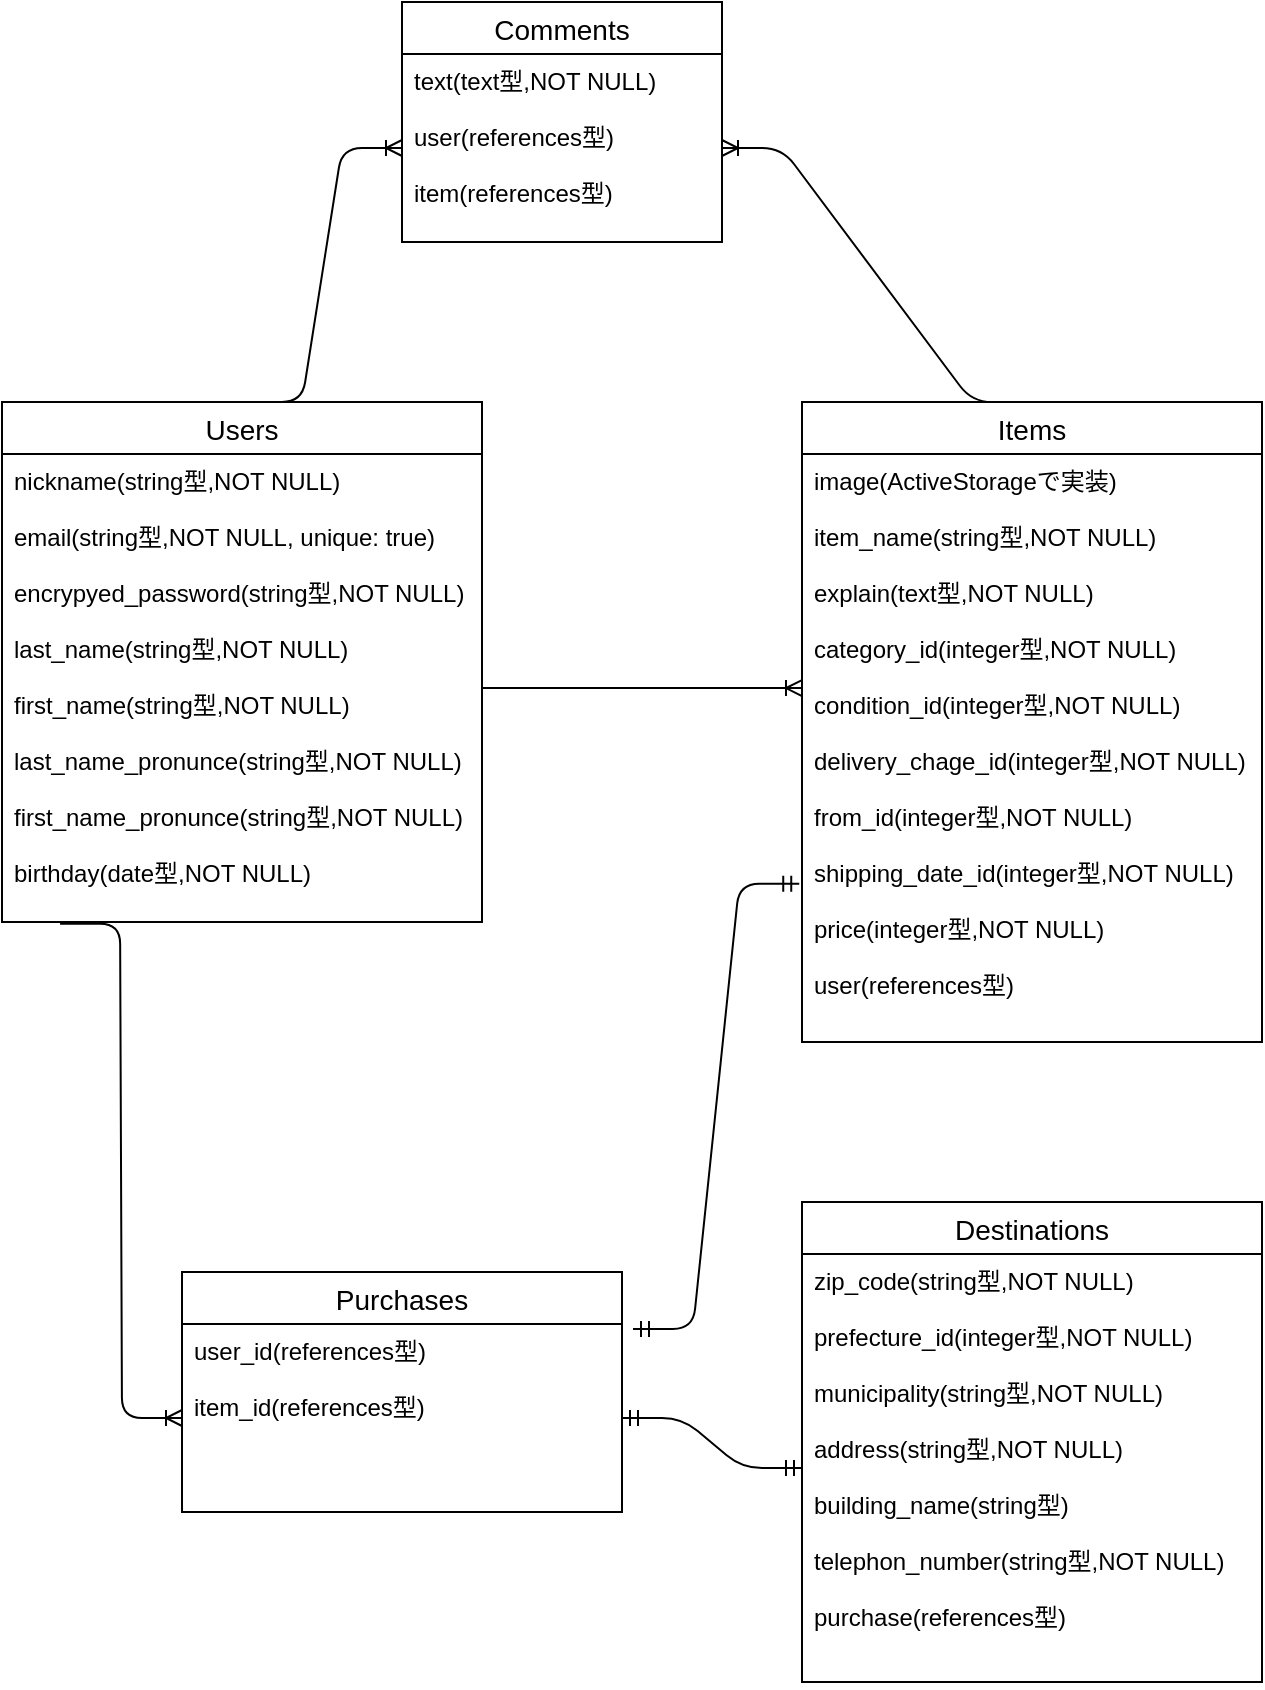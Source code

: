 <mxfile>
    <diagram id="BxGEnJKdpjkopbx9nkO2" name="ページ1">
        <mxGraphModel dx="669" dy="478" grid="1" gridSize="10" guides="1" tooltips="1" connect="1" arrows="1" fold="1" page="1" pageScale="1" pageWidth="827" pageHeight="1169" math="0" shadow="0">
            <root>
                <mxCell id="0"/>
                <mxCell id="1" parent="0"/>
                <mxCell id="13" value="Users" style="swimlane;fontStyle=0;childLayout=stackLayout;horizontal=1;startSize=26;horizontalStack=0;resizeParent=1;resizeParentMax=0;resizeLast=0;collapsible=1;marginBottom=0;align=center;fontSize=14;" vertex="1" parent="1">
                    <mxGeometry y="240" width="240" height="260" as="geometry">
                        <mxRectangle y="240" width="50" height="26" as="alternateBounds"/>
                    </mxGeometry>
                </mxCell>
                <mxCell id="14" value="nickname(string型,NOT NULL)&#10;&#10;email(string型,NOT NULL, unique: true)&#10;&#10;encrypyed_password(string型,NOT NULL)&#10;&#10;last_name(string型,NOT NULL)&#10;&#10;first_name(string型,NOT NULL)&#10;&#10;last_name_pronunce(string型,NOT NULL)&#10;&#10;first_name_pronunce(string型,NOT NULL)&#10;&#10;birthday(date型,NOT NULL)" style="text;strokeColor=none;fillColor=none;spacingLeft=4;spacingRight=4;overflow=hidden;rotatable=0;points=[[0,0.5],[1,0.5]];portConstraint=eastwest;fontSize=12;" vertex="1" parent="13">
                    <mxGeometry y="26" width="240" height="234" as="geometry"/>
                </mxCell>
                <mxCell id="17" value="Items" style="swimlane;fontStyle=0;childLayout=stackLayout;horizontal=1;startSize=26;horizontalStack=0;resizeParent=1;resizeParentMax=0;resizeLast=0;collapsible=1;marginBottom=0;align=center;fontSize=14;" vertex="1" parent="1">
                    <mxGeometry x="400" y="240" width="230" height="320" as="geometry">
                        <mxRectangle y="240" width="50" height="26" as="alternateBounds"/>
                    </mxGeometry>
                </mxCell>
                <mxCell id="18" value="image(ActiveStorageで実装)&#10;&#10;item_name(string型,NOT NULL)&#10;&#10;explain(text型,NOT NULL)&#10;&#10;category_id(integer型,NOT NULL)&#10;&#10;condition_id(integer型,NOT NULL)&#10;&#10;delivery_chage_id(integer型,NOT NULL)&#10;&#10;from_id(integer型,NOT NULL)&#10;&#10;shipping_date_id(integer型,NOT NULL)&#10;&#10;price(integer型,NOT NULL)&#10;&#10;user(references型)" style="text;strokeColor=none;fillColor=none;spacingLeft=4;spacingRight=4;overflow=hidden;rotatable=0;points=[[0,0.5],[1,0.5]];portConstraint=eastwest;fontSize=12;" vertex="1" parent="17">
                    <mxGeometry y="26" width="230" height="294" as="geometry"/>
                </mxCell>
                <mxCell id="21" value="Purchases" style="swimlane;fontStyle=0;childLayout=stackLayout;horizontal=1;startSize=26;horizontalStack=0;resizeParent=1;resizeParentMax=0;resizeLast=0;collapsible=1;marginBottom=0;align=center;fontSize=14;" vertex="1" parent="1">
                    <mxGeometry x="90" y="675" width="220" height="120" as="geometry">
                        <mxRectangle y="240" width="50" height="26" as="alternateBounds"/>
                    </mxGeometry>
                </mxCell>
                <mxCell id="22" value="user_id(references型)&#10;&#10;item_id(references型)" style="text;strokeColor=none;fillColor=none;spacingLeft=4;spacingRight=4;overflow=hidden;rotatable=0;points=[[0,0.5],[1,0.5]];portConstraint=eastwest;fontSize=12;" vertex="1" parent="21">
                    <mxGeometry y="26" width="220" height="94" as="geometry"/>
                </mxCell>
                <mxCell id="25" value="Destinations" style="swimlane;fontStyle=0;childLayout=stackLayout;horizontal=1;startSize=26;horizontalStack=0;resizeParent=1;resizeParentMax=0;resizeLast=0;collapsible=1;marginBottom=0;align=center;fontSize=14;" vertex="1" parent="1">
                    <mxGeometry x="400" y="640" width="230" height="240" as="geometry">
                        <mxRectangle y="240" width="50" height="26" as="alternateBounds"/>
                    </mxGeometry>
                </mxCell>
                <mxCell id="26" value="zip_code(string型,NOT NULL)&#10;&#10;prefecture_id(integer型,NOT NULL)&#10;&#10;municipality(string型,NOT NULL)&#10;&#10;address(string型,NOT NULL)&#10;&#10;building_name(string型)&#10;&#10;telephon_number(string型,NOT NULL)&#10;&#10;purchase(references型)" style="text;strokeColor=none;fillColor=none;spacingLeft=4;spacingRight=4;overflow=hidden;rotatable=0;points=[[0,0.5],[1,0.5]];portConstraint=eastwest;fontSize=12;" vertex="1" parent="25">
                    <mxGeometry y="26" width="230" height="214" as="geometry"/>
                </mxCell>
                <mxCell id="29" value="Comments" style="swimlane;fontStyle=0;childLayout=stackLayout;horizontal=1;startSize=26;horizontalStack=0;resizeParent=1;resizeParentMax=0;resizeLast=0;collapsible=1;marginBottom=0;align=center;fontSize=14;" vertex="1" parent="1">
                    <mxGeometry x="200" y="40" width="160" height="120" as="geometry">
                        <mxRectangle y="240" width="50" height="26" as="alternateBounds"/>
                    </mxGeometry>
                </mxCell>
                <mxCell id="30" value="text(text型,NOT NULL)&#10;&#10;user(references型)&#10;&#10;item(references型)" style="text;strokeColor=none;fillColor=none;spacingLeft=4;spacingRight=4;overflow=hidden;rotatable=0;points=[[0,0.5],[1,0.5]];portConstraint=eastwest;fontSize=12;" vertex="1" parent="29">
                    <mxGeometry y="26" width="160" height="94" as="geometry"/>
                </mxCell>
                <mxCell id="34" value="" style="edgeStyle=entityRelationEdgeStyle;fontSize=12;html=1;endArrow=ERoneToMany;exitX=1;exitY=0.5;exitDx=0;exitDy=0;entryX=0;entryY=0.398;entryDx=0;entryDy=0;entryPerimeter=0;" edge="1" parent="1" source="14" target="18">
                    <mxGeometry width="100" height="100" relative="1" as="geometry">
                        <mxPoint x="250" y="370" as="sourcePoint"/>
                        <mxPoint x="350" y="270" as="targetPoint"/>
                    </mxGeometry>
                </mxCell>
                <mxCell id="38" value="" style="edgeStyle=entityRelationEdgeStyle;fontSize=12;html=1;endArrow=ERoneToMany;exitX=0.5;exitY=0;exitDx=0;exitDy=0;entryX=0;entryY=0.5;entryDx=0;entryDy=0;" edge="1" parent="1" source="13" target="30">
                    <mxGeometry width="100" height="100" relative="1" as="geometry">
                        <mxPoint x="250" y="370" as="sourcePoint"/>
                        <mxPoint x="350" y="270" as="targetPoint"/>
                    </mxGeometry>
                </mxCell>
                <mxCell id="39" value="" style="edgeStyle=entityRelationEdgeStyle;fontSize=12;html=1;endArrow=ERoneToMany;exitX=0.5;exitY=0;exitDx=0;exitDy=0;entryX=1;entryY=0.5;entryDx=0;entryDy=0;" edge="1" parent="1" source="17" target="30">
                    <mxGeometry width="100" height="100" relative="1" as="geometry">
                        <mxPoint x="250" y="370" as="sourcePoint"/>
                        <mxPoint x="350" y="270" as="targetPoint"/>
                    </mxGeometry>
                </mxCell>
                <mxCell id="41" value="" style="edgeStyle=entityRelationEdgeStyle;fontSize=12;html=1;endArrow=ERoneToMany;entryX=0;entryY=0.5;entryDx=0;entryDy=0;exitX=0.121;exitY=1.004;exitDx=0;exitDy=0;exitPerimeter=0;" edge="1" parent="1" source="14" target="22">
                    <mxGeometry width="100" height="100" relative="1" as="geometry">
                        <mxPoint x="120" y="510" as="sourcePoint"/>
                        <mxPoint x="310" y="600" as="targetPoint"/>
                    </mxGeometry>
                </mxCell>
                <mxCell id="42" value="" style="edgeStyle=entityRelationEdgeStyle;fontSize=12;html=1;endArrow=ERmandOne;startArrow=ERmandOne;entryX=0;entryY=0.5;entryDx=0;entryDy=0;exitX=1;exitY=0.5;exitDx=0;exitDy=0;" edge="1" parent="1" source="22" target="26">
                    <mxGeometry width="100" height="100" relative="1" as="geometry">
                        <mxPoint x="210" y="820" as="sourcePoint"/>
                        <mxPoint x="310" y="720" as="targetPoint"/>
                    </mxGeometry>
                </mxCell>
                <mxCell id="43" value="" style="edgeStyle=entityRelationEdgeStyle;fontSize=12;html=1;endArrow=ERmandOne;startArrow=ERmandOne;entryX=-0.006;entryY=0.731;entryDx=0;entryDy=0;entryPerimeter=0;exitX=1.025;exitY=0.026;exitDx=0;exitDy=0;exitPerimeter=0;" edge="1" parent="1" source="22" target="18">
                    <mxGeometry width="100" height="100" relative="1" as="geometry">
                        <mxPoint x="210" y="660" as="sourcePoint"/>
                        <mxPoint x="310" y="560" as="targetPoint"/>
                    </mxGeometry>
                </mxCell>
            </root>
        </mxGraphModel>
    </diagram>
</mxfile>
